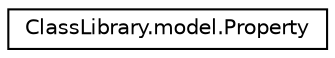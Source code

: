 digraph "Graphical Class Hierarchy"
{
  edge [fontname="Helvetica",fontsize="10",labelfontname="Helvetica",labelfontsize="10"];
  node [fontname="Helvetica",fontsize="10",shape=record];
  rankdir="LR";
  Node0 [label="ClassLibrary.model.Property",height=0.2,width=0.4,color="black", fillcolor="white", style="filled",URL="$class_class_library_1_1model_1_1_property.html"];
}
